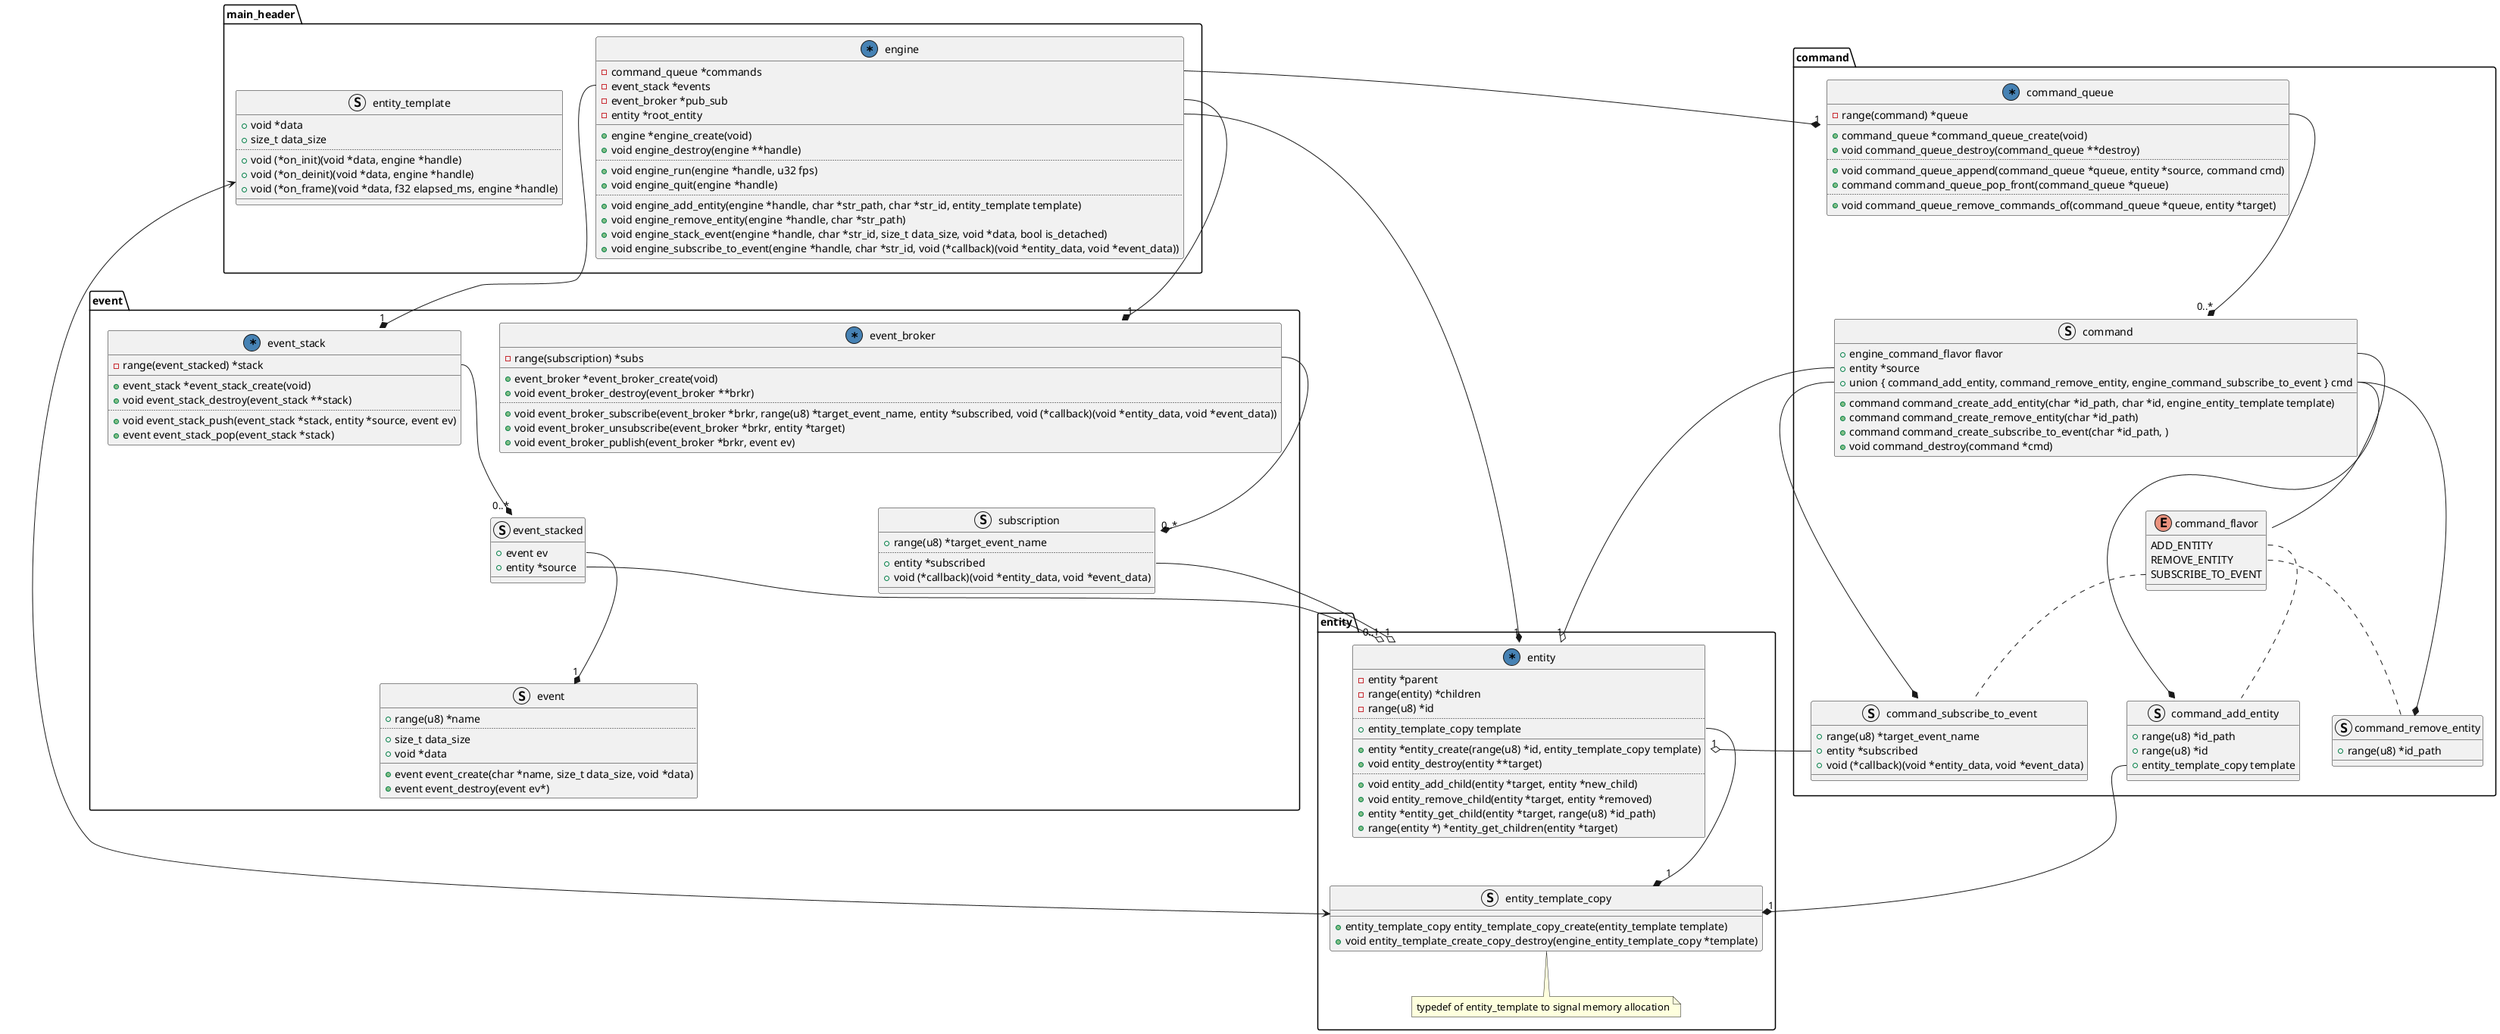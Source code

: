 @startuml full design

' ------------------------------------------------------------------------------
' ------------------------------------------------------------------------------

package main_header {
    struct engine_entity_template as "entity_template" {
        + void *data
        + size_t data_size
        ..
        + {field} void (*on_init)(void *data, engine *handle)
        + {field} void (*on_deinit)(void *data, engine *handle)
        + {field} void (*on_frame)(void *data, f32 elapsed_ms, engine *handle)
        __
    }
}

' ------------------------------------------------------------------------------
' ------------------------------------------------------------------------------

package entity {
    struct engine_entity_template_copy as "entity_template_copy"  {

        + entity_template_copy entity_template_copy_create(entity_template template)
        + void entity_template_create_copy_destroy(engine_entity_template_copy *template)
    }
    note bottom of engine_entity_template_copy : typedef of entity_template to signal memory allocation
    engine_entity_template_copy <--> engine_entity_template

    ' ------------------------------------------------------------------------------

    struct engine_entity as "entity" << (*, SteelBlue) >> {
        - entity *parent
        - {field} range(entity) *children
        - {field} range(u8) *id
        ..
        + entity_template_copy template
        __
        + entity *entity_create(range(u8) *id, entity_template_copy template)
        + void entity_destroy(entity **target)
        ..
        + void entity_add_child(entity *target, entity *new_child)
        + void entity_remove_child(entity *target, entity *removed)
        + entity *entity_get_child(entity *target, range(u8) *id_path)
        + range(entity *) *entity_get_children(entity *target)
    }
    engine_entity::template --* "1" engine_entity_template_copy
}

' ------------------------------------------------------------------------------
' ------------------------------------------------------------------------------

package command {

    struct engine_command_add_entity as "command_add_entity" {
        + {field} range(u8) *id_path
        + {field} range(u8) *id
        + entity_template_copy template
    }
    engine_command_add_entity::template --* "1" engine_entity_template_copy

    ' ------------------------------------------------------------------------------

    struct engine_command_remove_entity as "command_remove_entity" {
        + {field} range(u8) *id_path
    }

    ' ------------------------------------------------------------------------------

    struct engine_command_subscribe_to_event as "command_subscribe_to_event" {
        + {field} range(u8) *target_event_name
        + entity *subscribed
        + {field} void (*callback)(void *entity_data, void *event_data)
    }
    engine_command_subscribe_to_event::subscribed --o "1" engine_entity

    ' ------------------------------------------------------------------------------

    enum engine_command_flavor as "command_flavor" {
        ADD_ENTITY
        REMOVE_ENTITY
        SUBSCRIBE_TO_EVENT
    }
    engine_command_flavor::ADD_ENTITY .. engine_command_add_entity
    engine_command_flavor::REMOVE_ENTITY .. engine_command_remove_entity
    engine_command_flavor::SUBSCRIBE_TO_EVENT .. engine_command_subscribe_to_event

    ' ------------------------------------------------------------------------------

    struct engine_command as "command" {
        + engine_command_flavor flavor
        + entity *source
        + union { command_add_entity, command_remove_entity, engine_command_subscribe_to_event } cmd

        + command command_create_add_entity(char *id_path, char *id, engine_entity_template template)
        + command command_create_remove_entity(char *id_path)
        + command command_create_subscribe_to_event(char *id_path, )
        + void command_destroy(command *cmd)
    }
    engine_command::flavor -- engine_command_flavor
    engine_command::source --o "1" engine_entity
    engine_command::cmd --* engine_command_add_entity
    engine_command::cmd --* engine_command_remove_entity
    engine_command::cmd --* engine_command_subscribe_to_event

    ' ------------------------------------------------------------------------------

    struct engine_command_queue as "command_queue" << (*, SteelBlue) >> {
        - {field} range(command) *queue
        __
        + command_queue *command_queue_create(void)
        + void command_queue_destroy(command_queue **destroy)
        ..
        + void command_queue_append(command_queue *queue, entity *source, command cmd)
        + command command_queue_pop_front(command_queue *queue)
        ..
        + void command_queue_remove_commands_of(command_queue *queue, entity *target)
    }
    engine_command_queue::queue --* "0..*" engine_command
}

' ------------------------------------------------------------------------------
' ------------------------------------------------------------------------------

package event {
    struct engine_subscription as "subscription" {
        + {field} range(u8) *target_event_name
        ..
        + entity *subscribed
        + {field} void (*callback)(void *entity_data, void *event_data)
        __
    }
    engine_subscription::subscribed --o "1" engine_entity

    ' ------------------------------------------------------------------------------

    struct engine_event_broker as "event_broker" << (*, SteelBlue) >> {
        - {field} range(subscription) *subs
        __
        + event_broker *event_broker_create(void)
        + void event_broker_destroy(event_broker **brkr)
        ..
        + void event_broker_subscribe(event_broker *brkr, range(u8) *target_event_name, entity *subscribed, void (*callback)(void *entity_data, void *event_data))
        + void event_broker_unsubscribe(event_broker *brkr, entity *target)
        + void event_broker_publish(event_broker *brkr, event ev)
    }
    engine_event_broker::subs --* "0..*" engine_subscription

    ' ------------------------------------------------------------------------------

    struct engine_event as "event" {
        + {field} range(u8) *name
        ..
        + size_t data_size
        + void *data
        __
        + event event_create(char *name, size_t data_size, void *data)
        + event event_destroy(event ev*)
    }

    ' ------------------------------------------------------------------------------

    struct engine_event_stacked as "event_stacked" {
        + event ev
        + entity *source
        __
    }
    engine_event_stacked::source --o "0..1" engine_entity
    engine_event_stacked::ev --* "1" engine_event

    ' ------------------------------------------------------------------------------

    struct engine_event_stack as "event_stack" << (*, SteelBlue) >> {
        - {field} range(event_stacked) *stack
        __
        + event_stack *event_stack_create(void)
        + void event_stack_destroy(event_stack **stack)
        ..
        + void event_stack_push(event_stack *stack, entity *source, event ev)
        + event event_stack_pop(event_stack *stack)
    }
    engine_event_stack::stack --* "0..*" engine_event_stacked
}

' ------------------------------------------------------------------------------
' ------------------------------------------------------------------------------

package main_header {
    struct engine << (*, SteelBlue) >> {
        - command_queue *commands
        - event_stack *events
        - event_broker *pub_sub
        - entity *root_entity
        __
        + engine *engine_create(void)
        + void engine_destroy(engine **handle)
        ..
        + void engine_run(engine *handle, u32 fps)
        + void engine_quit(engine *handle)
        ..
        + void engine_add_entity(engine *handle, char *str_path, char *str_id, entity_template template)
        + void engine_remove_entity(engine *handle, char *str_path)
        + void engine_stack_event(engine *handle, char *str_id, size_t data_size, void *data, bool is_detached)
        + void engine_subscribe_to_event(engine *handle, char *str_id, void (*callback)(void *entity_data, void *event_data))
    }
    engine::root_entity --* "1" engine_entity
    engine::commands --* "1" engine_command_queue
    engine::pub_sub --* "1" engine_event_broker
    engine::events --* "1" engine_event_stack
}

